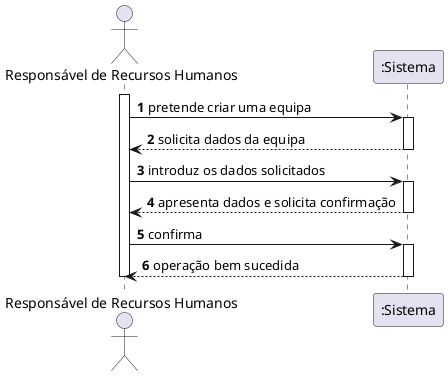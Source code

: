 @startuml
autonumber
actor "Responsável de Recursos Humanos" as RRH

activate RRH
RRH -> ":Sistema" : pretende criar uma equipa
activate ":Sistema"
":Sistema" --> RRH : solicita dados da equipa
deactivate ":Sistema"

RRH -> ":Sistema" : introduz os dados solicitados
activate ":Sistema"
":Sistema" --> RRH : apresenta dados e solicita confirmação
deactivate ":Sistema"

RRH -> ":Sistema" : confirma
activate ":Sistema"
":Sistema" --> RRH : operação bem sucedida
deactivate ":Sistema"

deactivate RRH
@enduml
